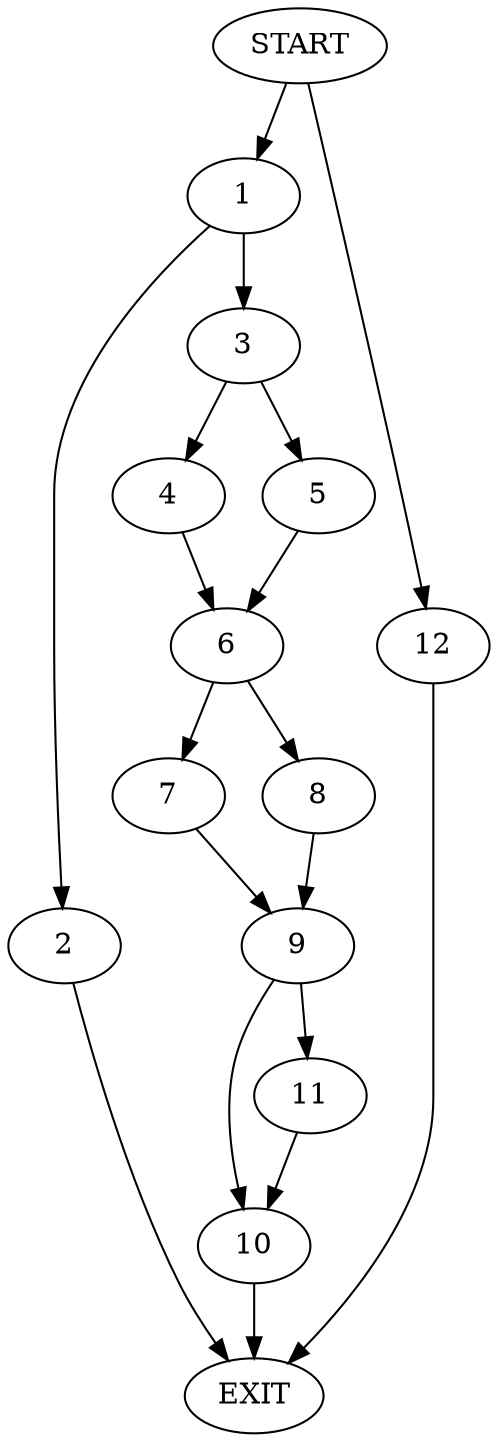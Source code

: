 digraph {
0 [label="START"]
13 [label="EXIT"]
0 -> 1
1 -> 2
1 -> 3
3 -> 4
3 -> 5
2 -> 13
5 -> 6
4 -> 6
6 -> 7
6 -> 8
8 -> 9
7 -> 9
9 -> 10
9 -> 11
10 -> 13
11 -> 10
0 -> 12
12 -> 13
}
